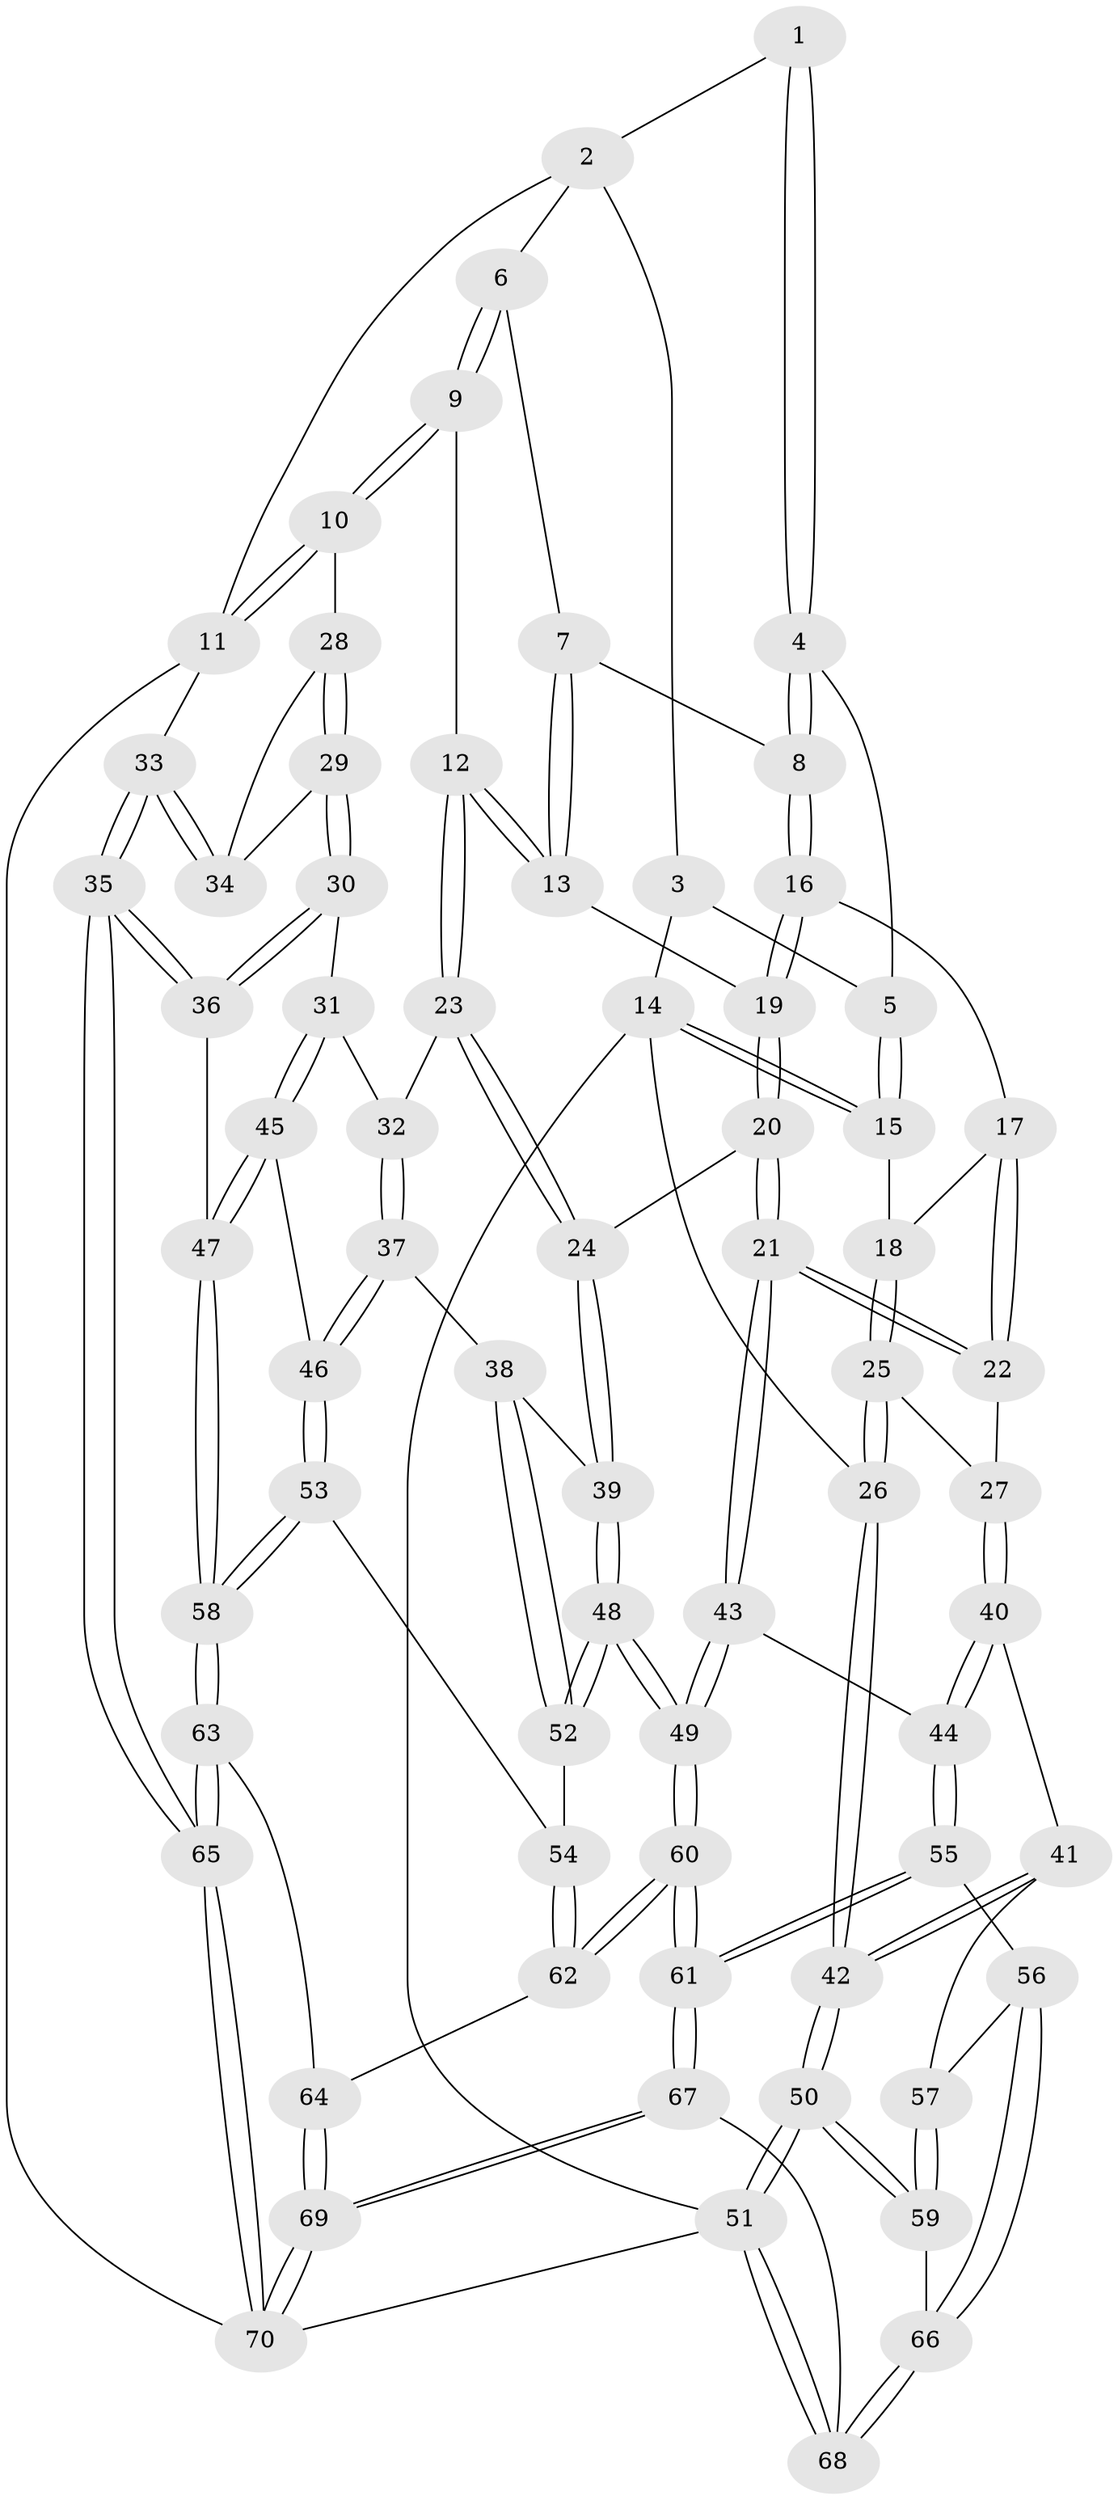 // coarse degree distribution, {4: 0.2857142857142857, 3: 0.17857142857142858, 5: 0.2857142857142857, 2: 0.07142857142857142, 6: 0.10714285714285714, 7: 0.03571428571428571, 8: 0.03571428571428571}
// Generated by graph-tools (version 1.1) at 2025/06/03/04/25 22:06:27]
// undirected, 70 vertices, 171 edges
graph export_dot {
graph [start="1"]
  node [color=gray90,style=filled];
  1 [pos="+0.660329977174806+0"];
  2 [pos="+0.676298667575805+0"];
  3 [pos="+0.22623268023918808+0"];
  4 [pos="+0.3203741053006259+0.14882847336860996"];
  5 [pos="+0.1872423559838809+0.13640563094811953"];
  6 [pos="+0.686254905858377+0"];
  7 [pos="+0.5117504535996614+0.20457228122211407"];
  8 [pos="+0.45038493531411355+0.2497230803173226"];
  9 [pos="+0.855772831956028+0.23060821911650026"];
  10 [pos="+0.8854380870805095+0.2459077980070363"];
  11 [pos="+1+0.2555811756194343"];
  12 [pos="+0.712142912055318+0.3342361194644316"];
  13 [pos="+0.6253022937381996+0.3320711203861245"];
  14 [pos="+0+0.20615037064252661"];
  15 [pos="+0.12658982943690938+0.21022237092447527"];
  16 [pos="+0.44172107684769907+0.3150565688490154"];
  17 [pos="+0.37080476491409786+0.3567056257766216"];
  18 [pos="+0.1737898964767731+0.31285235192984334"];
  19 [pos="+0.5103823073974817+0.37259937223807393"];
  20 [pos="+0.5238043214848956+0.5290055653844942"];
  21 [pos="+0.45956563761686725+0.5535828901532864"];
  22 [pos="+0.3752082484832396+0.4948050571517515"];
  23 [pos="+0.6394927954800158+0.5293597223224984"];
  24 [pos="+0.5943454386800764+0.5459607048147318"];
  25 [pos="+0.16470817362012125+0.462837751770213"];
  26 [pos="+0+0.4965867169186109"];
  27 [pos="+0.18942433783628498+0.522960948844305"];
  28 [pos="+0.8847387293780028+0.25514998168909037"];
  29 [pos="+0.8376933598038552+0.5463773861663753"];
  30 [pos="+0.8300854736200376+0.5550736052874249"];
  31 [pos="+0.8108617506303427+0.5676742136614743"];
  32 [pos="+0.7389007798625675+0.5709846016732308"];
  33 [pos="+1+0.678957666828102"];
  34 [pos="+0.9845158353033558+0.5690924278961624"];
  35 [pos="+1+0.773411541126729"];
  36 [pos="+0.9705810090692418+0.725491114222647"];
  37 [pos="+0.7191904460164232+0.6674529712976417"];
  38 [pos="+0.6934854894239385+0.6913845659593518"];
  39 [pos="+0.6036439253233081+0.6506947846099455"];
  40 [pos="+0.18172098485879506+0.5809560698796992"];
  41 [pos="+0.1587359223661743+0.6124486825149323"];
  42 [pos="+0+0.7297785457817733"];
  43 [pos="+0.4246242101903+0.6342104975198766"];
  44 [pos="+0.3723571152043481+0.679972966069204"];
  45 [pos="+0.8191942594003895+0.6617624982961162"];
  46 [pos="+0.792567906885212+0.7217708076520205"];
  47 [pos="+0.9560301660757347+0.7267425108467276"];
  48 [pos="+0.5729531053167961+0.7397434279468101"];
  49 [pos="+0.5607876921665855+0.7539674385286431"];
  50 [pos="+0+1"];
  51 [pos="+0+1"];
  52 [pos="+0.692295192462732+0.7383890846791274"];
  53 [pos="+0.7926691442863346+0.7336374641897146"];
  54 [pos="+0.7033090121241341+0.7523754275438608"];
  55 [pos="+0.3556517116445845+0.7926708970866677"];
  56 [pos="+0.3116541380689947+0.8121712023379204"];
  57 [pos="+0.18220071748214714+0.704956052093083"];
  58 [pos="+0.8217959403182097+0.7756906444138147"];
  59 [pos="+0.09535550725500451+0.8857106725469144"];
  60 [pos="+0.5381522039335871+0.8708332574974355"];
  61 [pos="+0.5221176126628961+0.890023847896157"];
  62 [pos="+0.6944732833532579+0.837988786292211"];
  63 [pos="+0.8209168431116165+0.7801859875034192"];
  64 [pos="+0.762837887820683+0.8697787941265125"];
  65 [pos="+1+1"];
  66 [pos="+0.26753786759500436+0.8663951554616607"];
  67 [pos="+0.5250744042627208+1"];
  68 [pos="+0.374645713132201+1"];
  69 [pos="+0.9355908531315985+1"];
  70 [pos="+1+1"];
  1 -- 2;
  1 -- 4;
  1 -- 4;
  2 -- 3;
  2 -- 6;
  2 -- 11;
  3 -- 5;
  3 -- 14;
  4 -- 5;
  4 -- 8;
  4 -- 8;
  5 -- 15;
  5 -- 15;
  6 -- 7;
  6 -- 9;
  6 -- 9;
  7 -- 8;
  7 -- 13;
  7 -- 13;
  8 -- 16;
  8 -- 16;
  9 -- 10;
  9 -- 10;
  9 -- 12;
  10 -- 11;
  10 -- 11;
  10 -- 28;
  11 -- 33;
  11 -- 70;
  12 -- 13;
  12 -- 13;
  12 -- 23;
  12 -- 23;
  13 -- 19;
  14 -- 15;
  14 -- 15;
  14 -- 26;
  14 -- 51;
  15 -- 18;
  16 -- 17;
  16 -- 19;
  16 -- 19;
  17 -- 18;
  17 -- 22;
  17 -- 22;
  18 -- 25;
  18 -- 25;
  19 -- 20;
  19 -- 20;
  20 -- 21;
  20 -- 21;
  20 -- 24;
  21 -- 22;
  21 -- 22;
  21 -- 43;
  21 -- 43;
  22 -- 27;
  23 -- 24;
  23 -- 24;
  23 -- 32;
  24 -- 39;
  24 -- 39;
  25 -- 26;
  25 -- 26;
  25 -- 27;
  26 -- 42;
  26 -- 42;
  27 -- 40;
  27 -- 40;
  28 -- 29;
  28 -- 29;
  28 -- 34;
  29 -- 30;
  29 -- 30;
  29 -- 34;
  30 -- 31;
  30 -- 36;
  30 -- 36;
  31 -- 32;
  31 -- 45;
  31 -- 45;
  32 -- 37;
  32 -- 37;
  33 -- 34;
  33 -- 34;
  33 -- 35;
  33 -- 35;
  35 -- 36;
  35 -- 36;
  35 -- 65;
  35 -- 65;
  36 -- 47;
  37 -- 38;
  37 -- 46;
  37 -- 46;
  38 -- 39;
  38 -- 52;
  38 -- 52;
  39 -- 48;
  39 -- 48;
  40 -- 41;
  40 -- 44;
  40 -- 44;
  41 -- 42;
  41 -- 42;
  41 -- 57;
  42 -- 50;
  42 -- 50;
  43 -- 44;
  43 -- 49;
  43 -- 49;
  44 -- 55;
  44 -- 55;
  45 -- 46;
  45 -- 47;
  45 -- 47;
  46 -- 53;
  46 -- 53;
  47 -- 58;
  47 -- 58;
  48 -- 49;
  48 -- 49;
  48 -- 52;
  48 -- 52;
  49 -- 60;
  49 -- 60;
  50 -- 51;
  50 -- 51;
  50 -- 59;
  50 -- 59;
  51 -- 68;
  51 -- 68;
  51 -- 70;
  52 -- 54;
  53 -- 54;
  53 -- 58;
  53 -- 58;
  54 -- 62;
  54 -- 62;
  55 -- 56;
  55 -- 61;
  55 -- 61;
  56 -- 57;
  56 -- 66;
  56 -- 66;
  57 -- 59;
  57 -- 59;
  58 -- 63;
  58 -- 63;
  59 -- 66;
  60 -- 61;
  60 -- 61;
  60 -- 62;
  60 -- 62;
  61 -- 67;
  61 -- 67;
  62 -- 64;
  63 -- 64;
  63 -- 65;
  63 -- 65;
  64 -- 69;
  64 -- 69;
  65 -- 70;
  65 -- 70;
  66 -- 68;
  66 -- 68;
  67 -- 68;
  67 -- 69;
  67 -- 69;
  69 -- 70;
  69 -- 70;
}
